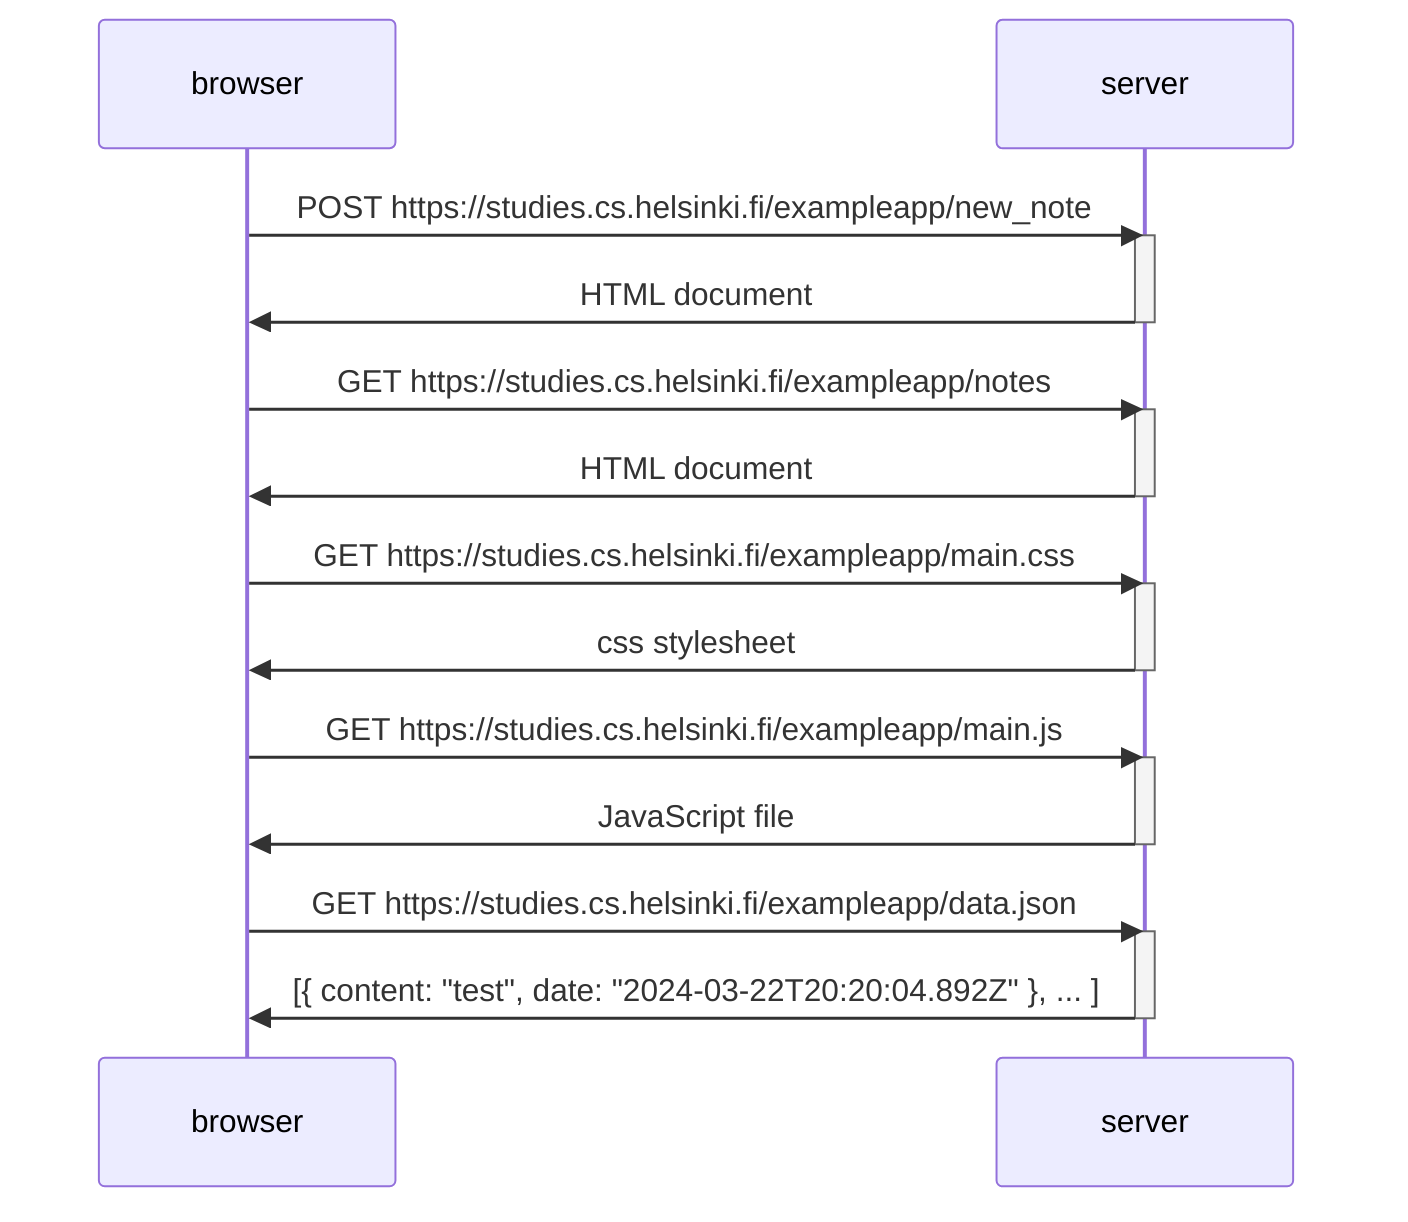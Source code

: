 sequenceDiagram
    participant browser
    participant server

    browser->>server: POST https://studies.cs.helsinki.fi/exampleapp/new_note
    activate server 
    server->>browser: HTML document
    deactivate server

    browser->>server: GET https://studies.cs.helsinki.fi/exampleapp/notes
    activate server 
    server->>browser: HTML document
    deactivate server

    browser->>server: GET https://studies.cs.helsinki.fi/exampleapp/main.css
    activate server 
    server->>browser: css stylesheet
    deactivate server

    browser->>server: GET https://studies.cs.helsinki.fi/exampleapp/main.js
    activate server 
    server->>browser: JavaScript file
    deactivate server

    browser->>server: GET https://studies.cs.helsinki.fi/exampleapp/data.json
    activate server 
    server->>browser: [{ content: "test", date: "2024-03-22T20:20:04.892Z" }, ... ]
    deactivate server